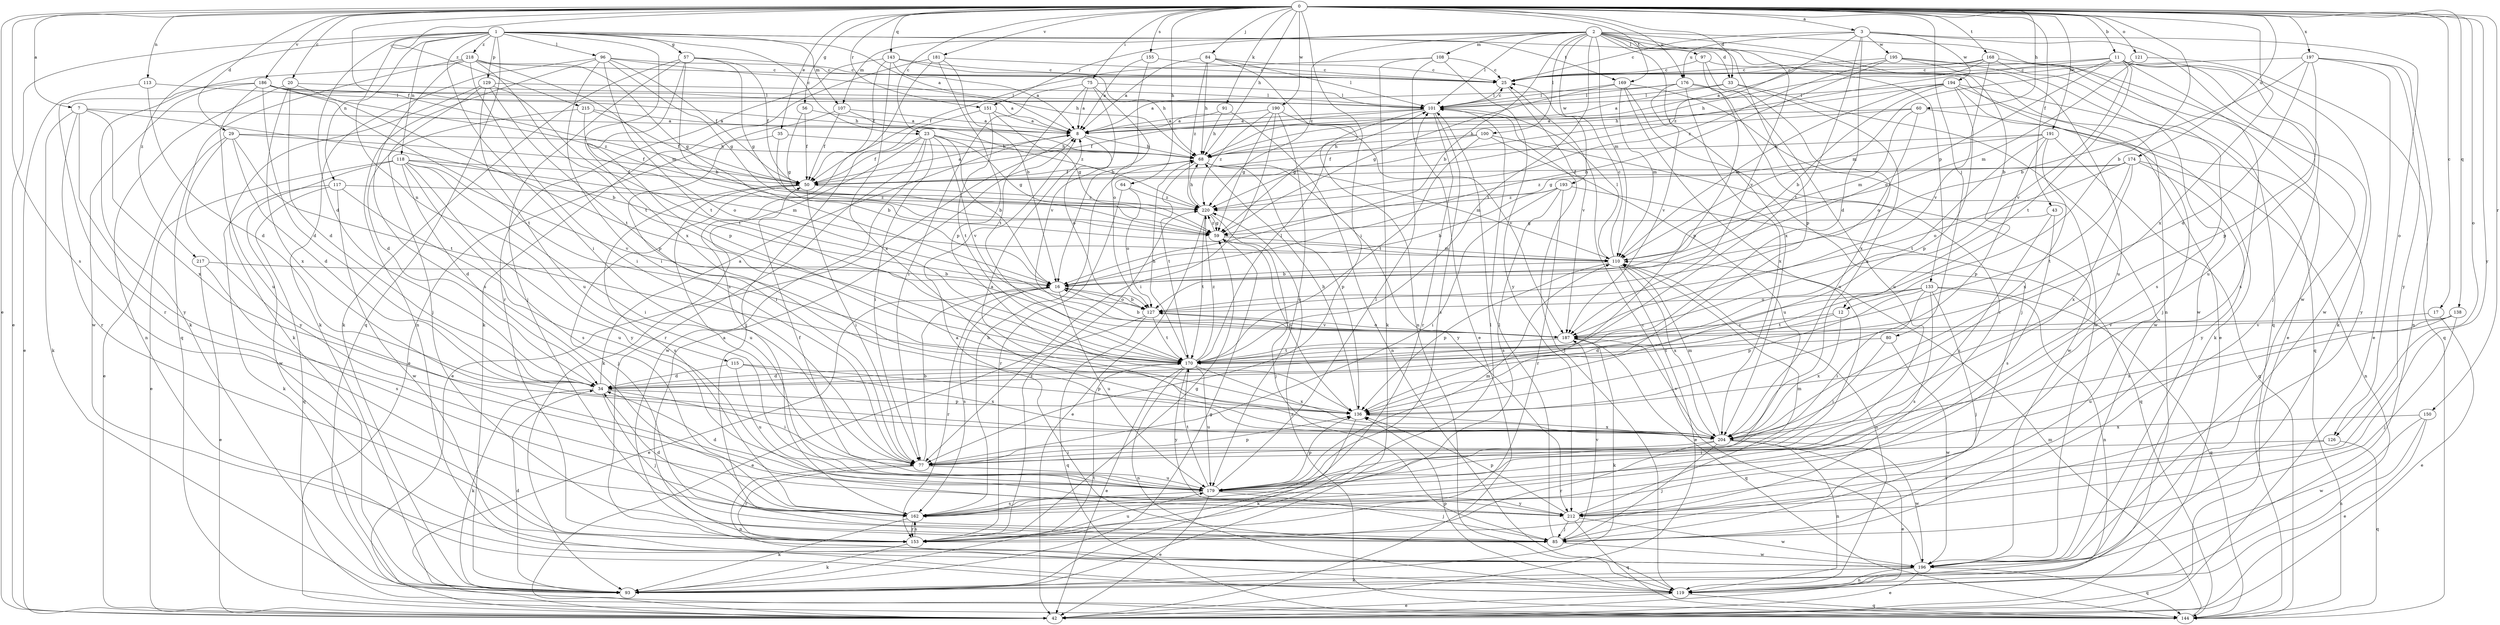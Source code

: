 strict digraph  {
0;
1;
2;
3;
7;
8;
11;
12;
16;
17;
20;
23;
25;
29;
33;
34;
35;
42;
43;
50;
56;
57;
59;
60;
64;
68;
75;
77;
80;
84;
85;
91;
93;
96;
97;
100;
101;
107;
108;
110;
113;
115;
117;
118;
119;
121;
126;
127;
129;
133;
136;
138;
143;
144;
150;
151;
153;
155;
162;
168;
169;
170;
174;
176;
179;
181;
186;
187;
190;
191;
193;
194;
195;
196;
197;
204;
212;
215;
217;
218;
220;
0 -> 3  [label=a];
0 -> 7  [label=a];
0 -> 11  [label=b];
0 -> 12  [label=b];
0 -> 17  [label=c];
0 -> 20  [label=c];
0 -> 23  [label=c];
0 -> 29  [label=d];
0 -> 33  [label=d];
0 -> 35  [label=e];
0 -> 42  [label=e];
0 -> 43  [label=f];
0 -> 50  [label=f];
0 -> 56  [label=g];
0 -> 60  [label=h];
0 -> 64  [label=h];
0 -> 68  [label=h];
0 -> 75  [label=i];
0 -> 77  [label=i];
0 -> 80  [label=j];
0 -> 84  [label=j];
0 -> 91  [label=k];
0 -> 113  [label=n];
0 -> 121  [label=o];
0 -> 126  [label=o];
0 -> 138  [label=q];
0 -> 143  [label=q];
0 -> 150  [label=r];
0 -> 151  [label=r];
0 -> 155  [label=s];
0 -> 162  [label=s];
0 -> 168  [label=t];
0 -> 169  [label=t];
0 -> 174  [label=u];
0 -> 176  [label=u];
0 -> 181  [label=v];
0 -> 186  [label=v];
0 -> 190  [label=w];
0 -> 191  [label=w];
0 -> 197  [label=x];
0 -> 204  [label=x];
0 -> 212  [label=y];
0 -> 215  [label=z];
1 -> 8  [label=a];
1 -> 23  [label=c];
1 -> 33  [label=d];
1 -> 34  [label=d];
1 -> 42  [label=e];
1 -> 57  [label=g];
1 -> 77  [label=i];
1 -> 96  [label=l];
1 -> 107  [label=m];
1 -> 115  [label=n];
1 -> 117  [label=n];
1 -> 118  [label=n];
1 -> 129  [label=p];
1 -> 144  [label=q];
1 -> 169  [label=t];
1 -> 204  [label=x];
1 -> 217  [label=z];
1 -> 218  [label=z];
2 -> 12  [label=b];
2 -> 16  [label=b];
2 -> 97  [label=l];
2 -> 100  [label=l];
2 -> 101  [label=l];
2 -> 107  [label=m];
2 -> 108  [label=m];
2 -> 110  [label=m];
2 -> 119  [label=n];
2 -> 133  [label=p];
2 -> 136  [label=p];
2 -> 144  [label=q];
2 -> 151  [label=r];
2 -> 170  [label=t];
2 -> 187  [label=v];
2 -> 193  [label=w];
2 -> 204  [label=x];
2 -> 220  [label=z];
3 -> 25  [label=c];
3 -> 34  [label=d];
3 -> 126  [label=o];
3 -> 170  [label=t];
3 -> 176  [label=u];
3 -> 194  [label=w];
3 -> 195  [label=w];
3 -> 196  [label=w];
3 -> 220  [label=z];
7 -> 8  [label=a];
7 -> 16  [label=b];
7 -> 93  [label=k];
7 -> 153  [label=r];
7 -> 204  [label=x];
7 -> 212  [label=y];
8 -> 42  [label=e];
8 -> 68  [label=h];
8 -> 127  [label=o];
11 -> 25  [label=c];
11 -> 50  [label=f];
11 -> 85  [label=j];
11 -> 93  [label=k];
11 -> 110  [label=m];
11 -> 127  [label=o];
11 -> 162  [label=s];
11 -> 170  [label=t];
11 -> 179  [label=u];
11 -> 187  [label=v];
12 -> 34  [label=d];
12 -> 187  [label=v];
12 -> 204  [label=x];
16 -> 42  [label=e];
16 -> 127  [label=o];
16 -> 153  [label=r];
16 -> 162  [label=s];
16 -> 179  [label=u];
17 -> 42  [label=e];
17 -> 187  [label=v];
20 -> 34  [label=d];
20 -> 101  [label=l];
20 -> 119  [label=n];
20 -> 170  [label=t];
20 -> 204  [label=x];
23 -> 16  [label=b];
23 -> 50  [label=f];
23 -> 59  [label=g];
23 -> 68  [label=h];
23 -> 77  [label=i];
23 -> 93  [label=k];
23 -> 153  [label=r];
23 -> 187  [label=v];
23 -> 196  [label=w];
25 -> 101  [label=l];
25 -> 187  [label=v];
29 -> 34  [label=d];
29 -> 42  [label=e];
29 -> 50  [label=f];
29 -> 68  [label=h];
29 -> 170  [label=t];
29 -> 212  [label=y];
33 -> 8  [label=a];
33 -> 101  [label=l];
33 -> 196  [label=w];
33 -> 204  [label=x];
34 -> 8  [label=a];
34 -> 77  [label=i];
34 -> 85  [label=j];
34 -> 93  [label=k];
34 -> 136  [label=p];
35 -> 16  [label=b];
35 -> 68  [label=h];
35 -> 77  [label=i];
43 -> 59  [label=g];
43 -> 162  [label=s];
43 -> 179  [label=u];
50 -> 8  [label=a];
50 -> 77  [label=i];
50 -> 85  [label=j];
50 -> 162  [label=s];
50 -> 179  [label=u];
50 -> 220  [label=z];
56 -> 8  [label=a];
56 -> 50  [label=f];
56 -> 59  [label=g];
57 -> 16  [label=b];
57 -> 25  [label=c];
57 -> 50  [label=f];
57 -> 59  [label=g];
57 -> 85  [label=j];
57 -> 93  [label=k];
57 -> 136  [label=p];
59 -> 110  [label=m];
59 -> 136  [label=p];
59 -> 220  [label=z];
60 -> 8  [label=a];
60 -> 68  [label=h];
60 -> 110  [label=m];
60 -> 127  [label=o];
60 -> 212  [label=y];
64 -> 127  [label=o];
64 -> 153  [label=r];
64 -> 220  [label=z];
68 -> 50  [label=f];
68 -> 110  [label=m];
68 -> 136  [label=p];
68 -> 170  [label=t];
68 -> 212  [label=y];
75 -> 8  [label=a];
75 -> 77  [label=i];
75 -> 101  [label=l];
75 -> 127  [label=o];
75 -> 170  [label=t];
75 -> 187  [label=v];
77 -> 16  [label=b];
77 -> 119  [label=n];
77 -> 136  [label=p];
77 -> 153  [label=r];
77 -> 179  [label=u];
80 -> 77  [label=i];
80 -> 170  [label=t];
80 -> 196  [label=w];
84 -> 8  [label=a];
84 -> 25  [label=c];
84 -> 68  [label=h];
84 -> 101  [label=l];
84 -> 119  [label=n];
84 -> 220  [label=z];
85 -> 8  [label=a];
85 -> 101  [label=l];
85 -> 187  [label=v];
85 -> 196  [label=w];
91 -> 8  [label=a];
91 -> 68  [label=h];
91 -> 119  [label=n];
93 -> 34  [label=d];
93 -> 59  [label=g];
93 -> 170  [label=t];
96 -> 25  [label=c];
96 -> 50  [label=f];
96 -> 59  [label=g];
96 -> 68  [label=h];
96 -> 77  [label=i];
96 -> 93  [label=k];
96 -> 119  [label=n];
96 -> 170  [label=t];
97 -> 25  [label=c];
97 -> 42  [label=e];
97 -> 136  [label=p];
97 -> 204  [label=x];
100 -> 50  [label=f];
100 -> 68  [label=h];
100 -> 170  [label=t];
100 -> 179  [label=u];
100 -> 196  [label=w];
101 -> 8  [label=a];
101 -> 25  [label=c];
101 -> 50  [label=f];
101 -> 59  [label=g];
101 -> 153  [label=r];
101 -> 162  [label=s];
107 -> 8  [label=a];
107 -> 42  [label=e];
107 -> 50  [label=f];
107 -> 220  [label=z];
108 -> 25  [label=c];
108 -> 42  [label=e];
108 -> 50  [label=f];
108 -> 93  [label=k];
108 -> 212  [label=y];
110 -> 16  [label=b];
110 -> 25  [label=c];
110 -> 42  [label=e];
110 -> 101  [label=l];
110 -> 119  [label=n];
110 -> 136  [label=p];
110 -> 204  [label=x];
113 -> 34  [label=d];
113 -> 42  [label=e];
113 -> 101  [label=l];
115 -> 34  [label=d];
115 -> 136  [label=p];
115 -> 179  [label=u];
115 -> 204  [label=x];
117 -> 93  [label=k];
117 -> 144  [label=q];
117 -> 179  [label=u];
117 -> 196  [label=w];
117 -> 220  [label=z];
118 -> 34  [label=d];
118 -> 42  [label=e];
118 -> 50  [label=f];
118 -> 77  [label=i];
118 -> 110  [label=m];
118 -> 162  [label=s];
118 -> 187  [label=v];
118 -> 196  [label=w];
118 -> 212  [label=y];
119 -> 42  [label=e];
119 -> 101  [label=l];
119 -> 136  [label=p];
119 -> 144  [label=q];
121 -> 25  [label=c];
121 -> 110  [label=m];
121 -> 144  [label=q];
126 -> 77  [label=i];
126 -> 144  [label=q];
126 -> 212  [label=y];
127 -> 16  [label=b];
127 -> 42  [label=e];
127 -> 144  [label=q];
127 -> 170  [label=t];
127 -> 187  [label=v];
129 -> 85  [label=j];
129 -> 93  [label=k];
129 -> 101  [label=l];
129 -> 136  [label=p];
129 -> 170  [label=t];
129 -> 179  [label=u];
133 -> 77  [label=i];
133 -> 85  [label=j];
133 -> 119  [label=n];
133 -> 127  [label=o];
133 -> 136  [label=p];
133 -> 144  [label=q];
133 -> 162  [label=s];
133 -> 170  [label=t];
136 -> 68  [label=h];
136 -> 93  [label=k];
136 -> 204  [label=x];
138 -> 85  [label=j];
138 -> 179  [label=u];
138 -> 187  [label=v];
138 -> 204  [label=x];
143 -> 8  [label=a];
143 -> 25  [label=c];
143 -> 50  [label=f];
143 -> 68  [label=h];
143 -> 153  [label=r];
143 -> 204  [label=x];
144 -> 110  [label=m];
144 -> 220  [label=z];
150 -> 42  [label=e];
150 -> 119  [label=n];
150 -> 196  [label=w];
150 -> 204  [label=x];
151 -> 8  [label=a];
151 -> 59  [label=g];
151 -> 85  [label=j];
151 -> 170  [label=t];
153 -> 8  [label=a];
153 -> 59  [label=g];
153 -> 93  [label=k];
153 -> 101  [label=l];
153 -> 162  [label=s];
153 -> 179  [label=u];
153 -> 220  [label=z];
155 -> 8  [label=a];
155 -> 16  [label=b];
155 -> 25  [label=c];
162 -> 34  [label=d];
162 -> 68  [label=h];
162 -> 93  [label=k];
162 -> 153  [label=r];
168 -> 8  [label=a];
168 -> 25  [label=c];
168 -> 68  [label=h];
168 -> 162  [label=s];
168 -> 187  [label=v];
168 -> 196  [label=w];
169 -> 59  [label=g];
169 -> 85  [label=j];
169 -> 101  [label=l];
169 -> 110  [label=m];
169 -> 179  [label=u];
169 -> 196  [label=w];
170 -> 34  [label=d];
170 -> 42  [label=e];
170 -> 68  [label=h];
170 -> 101  [label=l];
170 -> 119  [label=n];
170 -> 179  [label=u];
170 -> 204  [label=x];
170 -> 212  [label=y];
170 -> 220  [label=z];
174 -> 50  [label=f];
174 -> 119  [label=n];
174 -> 127  [label=o];
174 -> 170  [label=t];
174 -> 204  [label=x];
174 -> 212  [label=y];
174 -> 220  [label=z];
176 -> 8  [label=a];
176 -> 101  [label=l];
176 -> 153  [label=r];
176 -> 179  [label=u];
176 -> 187  [label=v];
176 -> 204  [label=x];
179 -> 34  [label=d];
179 -> 42  [label=e];
179 -> 50  [label=f];
179 -> 85  [label=j];
179 -> 101  [label=l];
179 -> 110  [label=m];
179 -> 136  [label=p];
179 -> 162  [label=s];
179 -> 170  [label=t];
179 -> 212  [label=y];
181 -> 16  [label=b];
181 -> 25  [label=c];
181 -> 93  [label=k];
181 -> 136  [label=p];
181 -> 162  [label=s];
186 -> 8  [label=a];
186 -> 34  [label=d];
186 -> 68  [label=h];
186 -> 101  [label=l];
186 -> 153  [label=r];
186 -> 170  [label=t];
186 -> 179  [label=u];
186 -> 196  [label=w];
186 -> 220  [label=z];
187 -> 16  [label=b];
187 -> 93  [label=k];
187 -> 127  [label=o];
187 -> 144  [label=q];
187 -> 170  [label=t];
190 -> 8  [label=a];
190 -> 59  [label=g];
190 -> 77  [label=i];
190 -> 179  [label=u];
190 -> 187  [label=v];
190 -> 220  [label=z];
191 -> 59  [label=g];
191 -> 68  [label=h];
191 -> 136  [label=p];
191 -> 144  [label=q];
191 -> 170  [label=t];
191 -> 204  [label=x];
193 -> 16  [label=b];
193 -> 77  [label=i];
193 -> 144  [label=q];
193 -> 153  [label=r];
193 -> 162  [label=s];
193 -> 220  [label=z];
194 -> 16  [label=b];
194 -> 68  [label=h];
194 -> 85  [label=j];
194 -> 93  [label=k];
194 -> 101  [label=l];
194 -> 110  [label=m];
194 -> 136  [label=p];
194 -> 144  [label=q];
195 -> 16  [label=b];
195 -> 25  [label=c];
195 -> 42  [label=e];
195 -> 179  [label=u];
195 -> 196  [label=w];
195 -> 220  [label=z];
196 -> 25  [label=c];
196 -> 42  [label=e];
196 -> 93  [label=k];
196 -> 119  [label=n];
196 -> 144  [label=q];
197 -> 16  [label=b];
197 -> 25  [label=c];
197 -> 34  [label=d];
197 -> 42  [label=e];
197 -> 119  [label=n];
197 -> 136  [label=p];
197 -> 212  [label=y];
204 -> 8  [label=a];
204 -> 42  [label=e];
204 -> 77  [label=i];
204 -> 85  [label=j];
204 -> 110  [label=m];
204 -> 119  [label=n];
204 -> 153  [label=r];
204 -> 187  [label=v];
204 -> 196  [label=w];
212 -> 85  [label=j];
212 -> 110  [label=m];
212 -> 136  [label=p];
212 -> 144  [label=q];
212 -> 196  [label=w];
215 -> 8  [label=a];
215 -> 34  [label=d];
215 -> 50  [label=f];
215 -> 127  [label=o];
217 -> 16  [label=b];
217 -> 42  [label=e];
217 -> 162  [label=s];
218 -> 25  [label=c];
218 -> 59  [label=g];
218 -> 77  [label=i];
218 -> 93  [label=k];
218 -> 110  [label=m];
218 -> 144  [label=q];
218 -> 162  [label=s];
218 -> 170  [label=t];
220 -> 42  [label=e];
220 -> 59  [label=g];
220 -> 68  [label=h];
220 -> 85  [label=j];
220 -> 170  [label=t];
}
